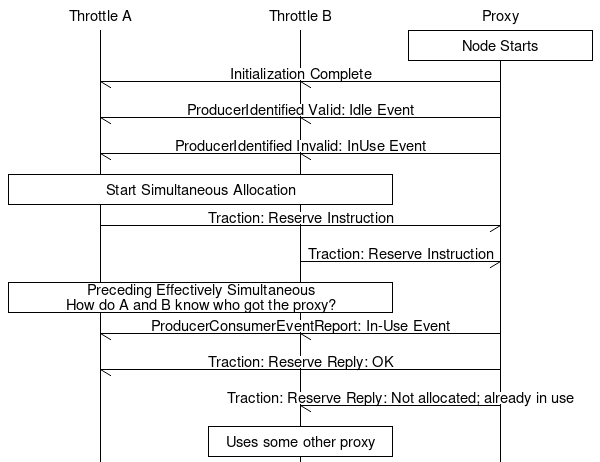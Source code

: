 # MSC for normal allocation & deallocation of a traction proxy
msc {

  ta [label="Throttle A"], tb [label="Throttle B"], p [label="Proxy"];


  p box p [label="Node Starts"];
  

  p->* [ label = "Initialization Complete" ] ;
  p->* [ label = "ProducerIdentified Valid: Idle Event" ] ;
  p->* [ label = "ProducerIdentified Invalid: InUse Event" ] ;

  ta box tb [label="Start Simultaneous Allocation"];

  ta->p [ label = "Traction: Reserve Instruction" ] ;
  tb->p [ label = "Traction: Reserve Instruction" ] ;

  ta box tb [label="Preceding Effectively Simultaneous\nHow do A and B know who got the proxy?"];

  p->* [ label = "ProducerConsumerEventReport: In-Use Event" ] ;
  p->ta [ label = "Traction: Reserve Reply: OK" ] ;
  p->tb [ label = "Traction: Reserve Reply: Not allocated; already in use" ] ;

  tb box tb [label="Uses some other proxy"];


  
}
